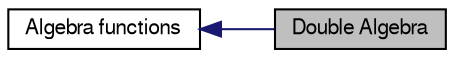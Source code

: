 digraph "Double Algebra"
{
  edge [fontname="FreeSans",fontsize="10",labelfontname="FreeSans",labelfontsize="10"];
  node [fontname="FreeSans",fontsize="10",shape=record];
  rankdir=LR;
  Node1 [label="Algebra functions",height=0.2,width=0.4,color="black", fillcolor="white", style="filled",URL="$group__math__algebra.html",tooltip="Algebra functions and macros. "];
  Node0 [label="Double Algebra",height=0.2,width=0.4,color="black", fillcolor="grey75", style="filled", fontcolor="black"];
  Node1->Node0 [shape=plaintext, color="midnightblue", dir="back", style="solid"];
}
